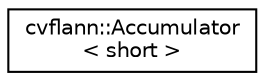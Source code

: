 digraph "Graphical Class Hierarchy"
{
 // LATEX_PDF_SIZE
  edge [fontname="Helvetica",fontsize="10",labelfontname="Helvetica",labelfontsize="10"];
  node [fontname="Helvetica",fontsize="10",shape=record];
  rankdir="LR";
  Node0 [label="cvflann::Accumulator\l\< short \>",height=0.2,width=0.4,color="black", fillcolor="white", style="filled",URL="$structcvflann_1_1_accumulator_3_01short_01_4.html",tooltip=" "];
}
